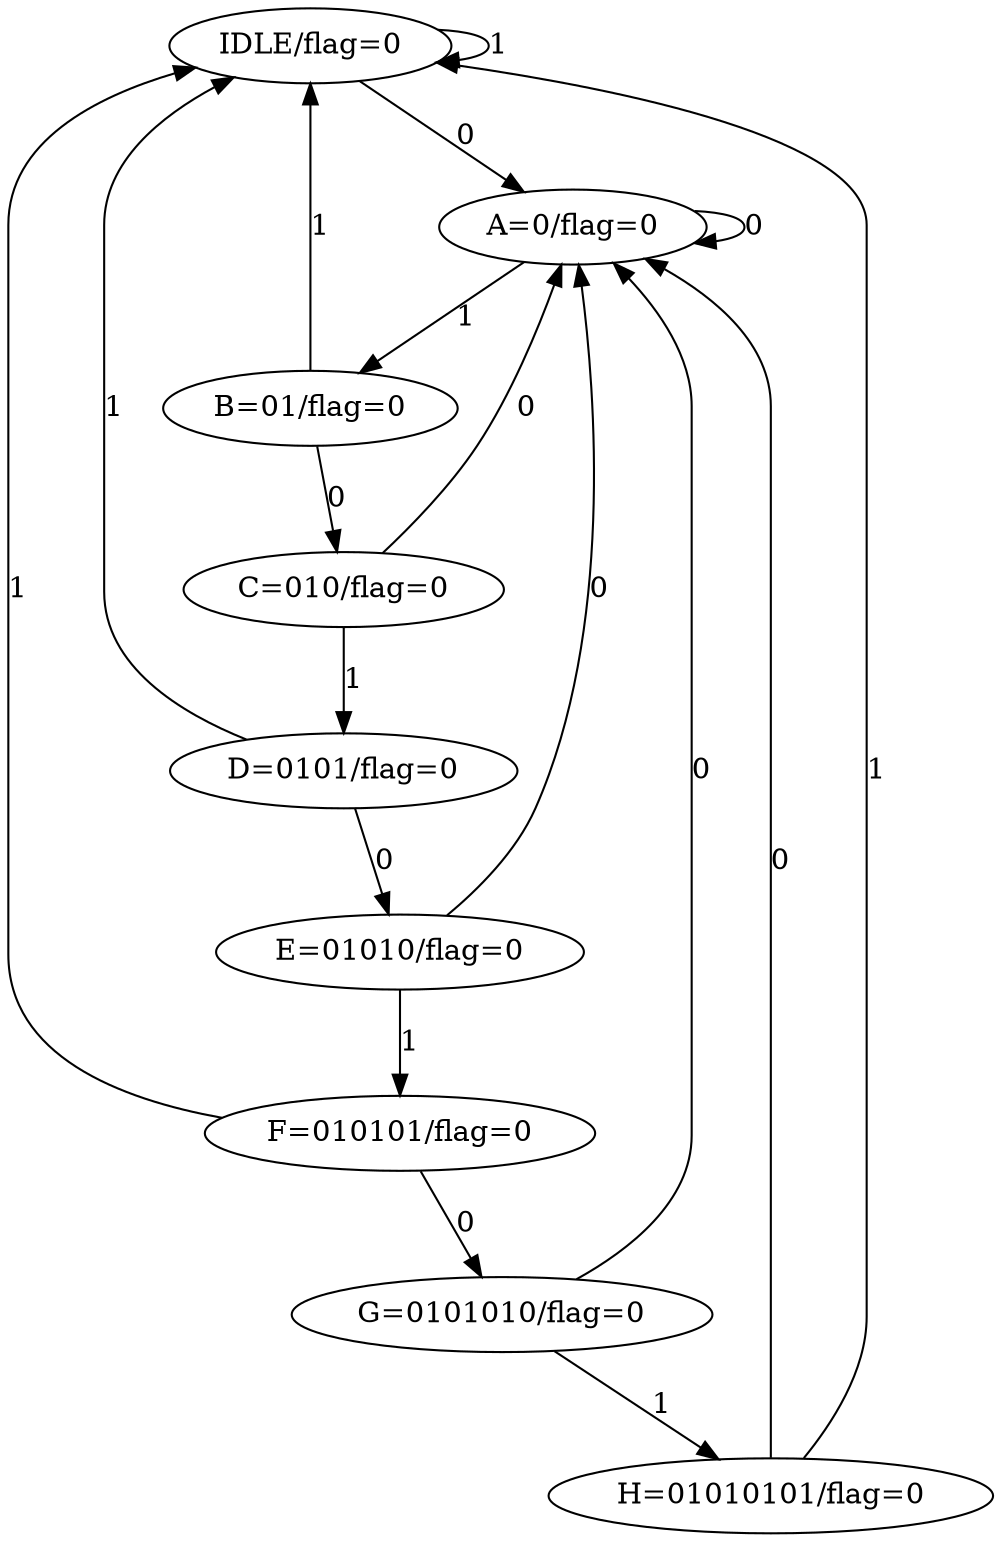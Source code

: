 digraph{
"IDLE/flag=0"->"IDLE/flag=0"[label="1"]
"IDLE/flag=0"->"A=0/flag=0"[label="0"]

"A=0/flag=0"->"B=01/flag=0"[label="1"]
"A=0/flag=0"->"A=0/flag=0"[label="0"]

"B=01/flag=0"->"IDLE/flag=0"[label="1"]
"B=01/flag=0"->"C=010/flag=0"[label="0"]

"C=010/flag=0"->"D=0101/flag=0"[label="1"]
"C=010/flag=0"->"A=0/flag=0"[label="0"]

"D=0101/flag=0"->"IDLE/flag=0"[label="1"]
"D=0101/flag=0"->"E=01010/flag=0"[label="0"]

"E=01010/flag=0"->"F=010101/flag=0"[label="1"]
"E=01010/flag=0"->"A=0/flag=0"[label="0"]

"F=010101/flag=0"->"IDLE/flag=0"[label="1"]
"F=010101/flag=0"->"G=0101010/flag=0"[label="0"]

"G=0101010/flag=0"->"H=01010101/flag=0"[label="1"]
"G=0101010/flag=0"->"A=0/flag=0"[label="0"]

"H=01010101/flag=0"->"IDLE/flag=0"[label="1"]
"H=01010101/flag=0"->"A=0/flag=0"[label="0"]

}